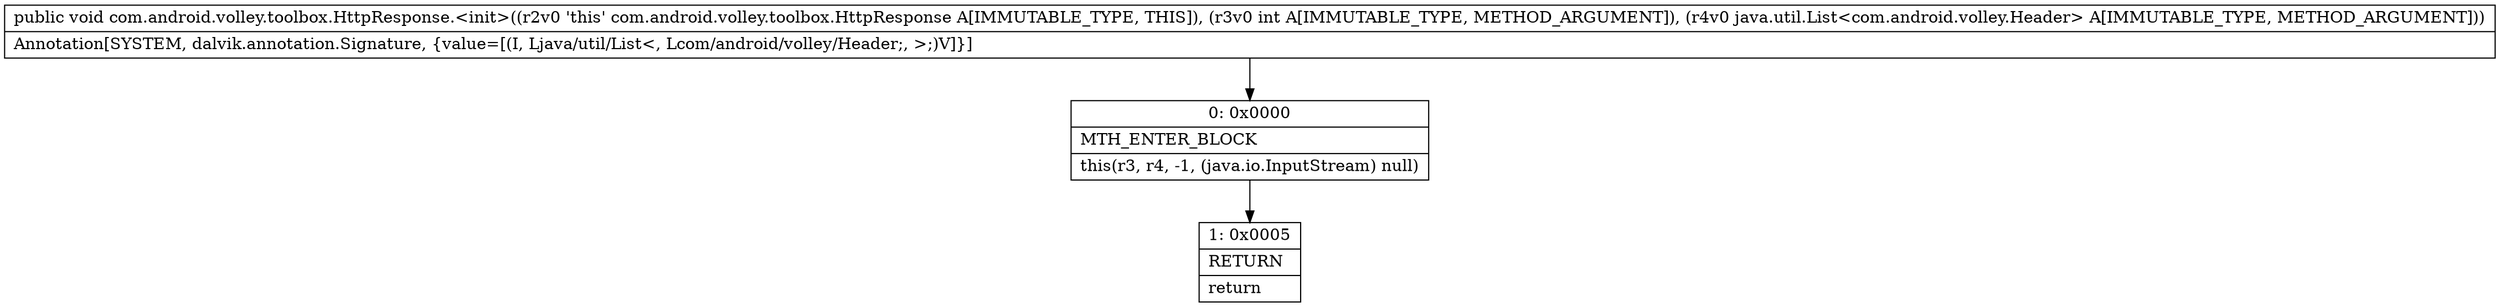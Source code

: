 digraph "CFG forcom.android.volley.toolbox.HttpResponse.\<init\>(ILjava\/util\/List;)V" {
Node_0 [shape=record,label="{0\:\ 0x0000|MTH_ENTER_BLOCK\l|this(r3, r4, \-1, (java.io.InputStream) null)\l}"];
Node_1 [shape=record,label="{1\:\ 0x0005|RETURN\l|return\l}"];
MethodNode[shape=record,label="{public void com.android.volley.toolbox.HttpResponse.\<init\>((r2v0 'this' com.android.volley.toolbox.HttpResponse A[IMMUTABLE_TYPE, THIS]), (r3v0 int A[IMMUTABLE_TYPE, METHOD_ARGUMENT]), (r4v0 java.util.List\<com.android.volley.Header\> A[IMMUTABLE_TYPE, METHOD_ARGUMENT]))  | Annotation[SYSTEM, dalvik.annotation.Signature, \{value=[(I, Ljava\/util\/List\<, Lcom\/android\/volley\/Header;, \>;)V]\}]\l}"];
MethodNode -> Node_0;
Node_0 -> Node_1;
}

